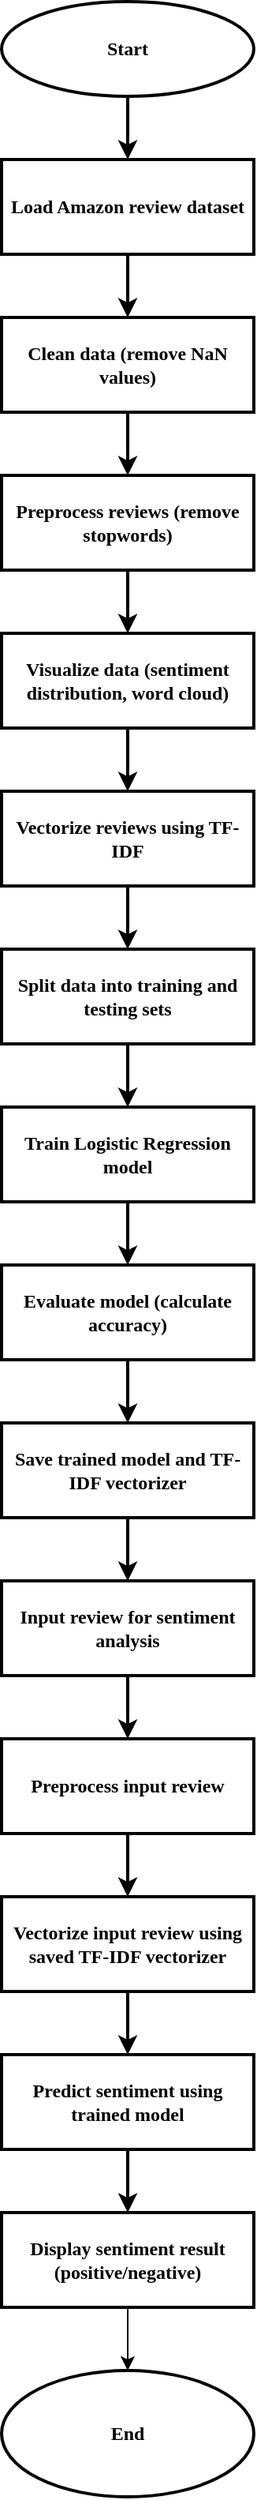 <mxfile version="24.3.1" type="device">
  <diagram name="Page-1" id="GHvi_lTp4iRKk6bwJsbu">
    <mxGraphModel dx="1615" dy="803" grid="1" gridSize="10" guides="1" tooltips="1" connect="1" arrows="1" fold="1" page="1" pageScale="1" pageWidth="850" pageHeight="1100" math="0" shadow="0">
      <root>
        <mxCell id="0" />
        <mxCell id="1" parent="0" />
        <mxCell id="UdWVbbAce_5chNDZ5ylh-13" value="" style="edgeStyle=orthogonalEdgeStyle;rounded=0;orthogonalLoop=1;jettySize=auto;html=1;strokeWidth=2;fontFamily=Times New Roman;fontStyle=1;textShadow=0;" parent="1" source="UdWVbbAce_5chNDZ5ylh-1" target="UdWVbbAce_5chNDZ5ylh-3" edge="1">
          <mxGeometry relative="1" as="geometry" />
        </mxCell>
        <mxCell id="UdWVbbAce_5chNDZ5ylh-1" value="Start" style="ellipse;whiteSpace=wrap;html=1;strokeWidth=2;fontFamily=Times New Roman;fontStyle=1;flipV=0;flipH=1;textShadow=0;" parent="1" vertex="1">
          <mxGeometry x="320" y="40" width="160" height="60" as="geometry" />
        </mxCell>
        <mxCell id="UdWVbbAce_5chNDZ5ylh-12" value="" style="edgeStyle=orthogonalEdgeStyle;rounded=0;orthogonalLoop=1;jettySize=auto;html=1;strokeWidth=2;fontFamily=Times New Roman;fontStyle=1;textShadow=0;" parent="1" source="UdWVbbAce_5chNDZ5ylh-3" target="UdWVbbAce_5chNDZ5ylh-4" edge="1">
          <mxGeometry relative="1" as="geometry" />
        </mxCell>
        <mxCell id="UdWVbbAce_5chNDZ5ylh-3" value="Load Amazon review dataset" style="rounded=0;whiteSpace=wrap;html=1;strokeWidth=2;fontFamily=Times New Roman;fontStyle=1;flipV=0;flipH=1;textShadow=0;" parent="1" vertex="1">
          <mxGeometry x="320" y="140" width="160" height="60" as="geometry" />
        </mxCell>
        <mxCell id="UdWVbbAce_5chNDZ5ylh-9" value="" style="edgeStyle=orthogonalEdgeStyle;rounded=0;orthogonalLoop=1;jettySize=auto;html=1;strokeWidth=2;fontFamily=Times New Roman;fontStyle=1;textShadow=0;" parent="1" source="UdWVbbAce_5chNDZ5ylh-4" target="UdWVbbAce_5chNDZ5ylh-5" edge="1">
          <mxGeometry relative="1" as="geometry" />
        </mxCell>
        <mxCell id="UdWVbbAce_5chNDZ5ylh-4" value="Clean data (remove NaN values)" style="rounded=0;whiteSpace=wrap;html=1;strokeWidth=2;fontFamily=Times New Roman;fontStyle=1;flipV=0;flipH=1;textShadow=0;" parent="1" vertex="1">
          <mxGeometry x="320" y="240" width="160" height="60" as="geometry" />
        </mxCell>
        <mxCell id="UdWVbbAce_5chNDZ5ylh-10" value="" style="edgeStyle=orthogonalEdgeStyle;rounded=0;orthogonalLoop=1;jettySize=auto;html=1;strokeWidth=2;fontFamily=Times New Roman;fontStyle=1;textShadow=0;" parent="1" source="UdWVbbAce_5chNDZ5ylh-5" target="UdWVbbAce_5chNDZ5ylh-6" edge="1">
          <mxGeometry relative="1" as="geometry" />
        </mxCell>
        <mxCell id="UdWVbbAce_5chNDZ5ylh-5" value="Preprocess reviews (remove stopwords)" style="rounded=0;whiteSpace=wrap;html=1;strokeWidth=2;fontFamily=Times New Roman;fontStyle=1;flipV=0;flipH=1;textShadow=0;" parent="1" vertex="1">
          <mxGeometry x="320" y="340" width="160" height="60" as="geometry" />
        </mxCell>
        <mxCell id="UdWVbbAce_5chNDZ5ylh-11" value="" style="edgeStyle=orthogonalEdgeStyle;rounded=0;orthogonalLoop=1;jettySize=auto;html=1;strokeWidth=2;fontFamily=Times New Roman;fontStyle=1;textShadow=0;" parent="1" source="UdWVbbAce_5chNDZ5ylh-6" target="UdWVbbAce_5chNDZ5ylh-7" edge="1">
          <mxGeometry relative="1" as="geometry" />
        </mxCell>
        <mxCell id="UdWVbbAce_5chNDZ5ylh-6" value="Visualize data (sentiment distribution, word cloud)" style="rounded=0;whiteSpace=wrap;html=1;strokeWidth=2;fontFamily=Times New Roman;fontStyle=1;flipV=0;flipH=1;textShadow=0;" parent="1" vertex="1">
          <mxGeometry x="320" y="440" width="160" height="60" as="geometry" />
        </mxCell>
        <mxCell id="UdWVbbAce_5chNDZ5ylh-15" value="" style="edgeStyle=orthogonalEdgeStyle;rounded=0;orthogonalLoop=1;jettySize=auto;html=1;strokeWidth=2;fontFamily=Times New Roman;fontStyle=1;textShadow=0;" parent="1" source="UdWVbbAce_5chNDZ5ylh-7" target="UdWVbbAce_5chNDZ5ylh-14" edge="1">
          <mxGeometry relative="1" as="geometry" />
        </mxCell>
        <mxCell id="UdWVbbAce_5chNDZ5ylh-7" value="Vectorize reviews using TF-IDF" style="rounded=0;whiteSpace=wrap;html=1;strokeWidth=2;fontFamily=Times New Roman;fontStyle=1;flipV=0;flipH=1;textShadow=0;" parent="1" vertex="1">
          <mxGeometry x="320" y="540" width="160" height="60" as="geometry" />
        </mxCell>
        <mxCell id="UdWVbbAce_5chNDZ5ylh-18" value="" style="edgeStyle=orthogonalEdgeStyle;rounded=0;orthogonalLoop=1;jettySize=auto;html=1;strokeWidth=2;fontFamily=Times New Roman;fontStyle=1;textShadow=0;" parent="1" source="UdWVbbAce_5chNDZ5ylh-14" target="UdWVbbAce_5chNDZ5ylh-16" edge="1">
          <mxGeometry relative="1" as="geometry" />
        </mxCell>
        <mxCell id="UdWVbbAce_5chNDZ5ylh-14" value="Split data into training and testing sets" style="rounded=0;whiteSpace=wrap;html=1;strokeWidth=2;fontFamily=Times New Roman;fontStyle=1;flipV=0;flipH=1;textShadow=0;" parent="1" vertex="1">
          <mxGeometry x="320" y="640" width="160" height="60" as="geometry" />
        </mxCell>
        <mxCell id="UdWVbbAce_5chNDZ5ylh-20" value="" style="edgeStyle=orthogonalEdgeStyle;rounded=0;orthogonalLoop=1;jettySize=auto;html=1;strokeWidth=2;fontFamily=Times New Roman;fontStyle=1;textShadow=0;" parent="1" source="UdWVbbAce_5chNDZ5ylh-16" target="UdWVbbAce_5chNDZ5ylh-19" edge="1">
          <mxGeometry relative="1" as="geometry" />
        </mxCell>
        <mxCell id="UdWVbbAce_5chNDZ5ylh-16" value="Train Logistic Regression model" style="rounded=0;whiteSpace=wrap;html=1;strokeWidth=2;fontFamily=Times New Roman;fontStyle=1;flipV=0;flipH=1;textShadow=0;" parent="1" vertex="1">
          <mxGeometry x="320" y="740" width="160" height="60" as="geometry" />
        </mxCell>
        <mxCell id="UdWVbbAce_5chNDZ5ylh-24" value="" style="edgeStyle=orthogonalEdgeStyle;rounded=0;orthogonalLoop=1;jettySize=auto;html=1;strokeWidth=2;fontFamily=Times New Roman;fontStyle=1;textShadow=0;" parent="1" source="UdWVbbAce_5chNDZ5ylh-19" target="UdWVbbAce_5chNDZ5ylh-21" edge="1">
          <mxGeometry relative="1" as="geometry" />
        </mxCell>
        <mxCell id="UdWVbbAce_5chNDZ5ylh-19" value="Evaluate model (calculate accuracy)" style="rounded=0;whiteSpace=wrap;html=1;strokeWidth=2;fontFamily=Times New Roman;fontStyle=1;flipV=0;flipH=1;textShadow=0;" parent="1" vertex="1">
          <mxGeometry x="320" y="840" width="160" height="60" as="geometry" />
        </mxCell>
        <mxCell id="UdWVbbAce_5chNDZ5ylh-23" value="" style="edgeStyle=orthogonalEdgeStyle;rounded=0;orthogonalLoop=1;jettySize=auto;html=1;strokeWidth=2;fontFamily=Times New Roman;fontStyle=1;textShadow=0;" parent="1" source="UdWVbbAce_5chNDZ5ylh-21" target="UdWVbbAce_5chNDZ5ylh-22" edge="1">
          <mxGeometry relative="1" as="geometry" />
        </mxCell>
        <mxCell id="UdWVbbAce_5chNDZ5ylh-21" value="Save trained model and TF-IDF vectorizer" style="rounded=0;whiteSpace=wrap;html=1;strokeWidth=2;fontFamily=Times New Roman;fontStyle=1;flipV=0;flipH=1;textShadow=0;" parent="1" vertex="1">
          <mxGeometry x="320" y="940" width="160" height="60" as="geometry" />
        </mxCell>
        <mxCell id="UdWVbbAce_5chNDZ5ylh-37" value="" style="edgeStyle=orthogonalEdgeStyle;rounded=0;orthogonalLoop=1;jettySize=auto;html=1;strokeWidth=2;fontFamily=Times New Roman;fontStyle=1;textShadow=0;" parent="1" source="UdWVbbAce_5chNDZ5ylh-22" target="UdWVbbAce_5chNDZ5ylh-25" edge="1">
          <mxGeometry relative="1" as="geometry" />
        </mxCell>
        <mxCell id="UdWVbbAce_5chNDZ5ylh-22" value="Input review for sentiment analysis" style="rounded=0;whiteSpace=wrap;html=1;strokeWidth=2;fontFamily=Times New Roman;fontStyle=1;flipV=0;flipH=1;textShadow=0;" parent="1" vertex="1">
          <mxGeometry x="320" y="1040" width="160" height="60" as="geometry" />
        </mxCell>
        <mxCell id="UdWVbbAce_5chNDZ5ylh-38" value="" style="edgeStyle=orthogonalEdgeStyle;rounded=0;orthogonalLoop=1;jettySize=auto;html=1;strokeWidth=2;fontFamily=Times New Roman;fontStyle=1;textShadow=0;" parent="1" source="UdWVbbAce_5chNDZ5ylh-25" target="UdWVbbAce_5chNDZ5ylh-26" edge="1">
          <mxGeometry relative="1" as="geometry" />
        </mxCell>
        <mxCell id="UdWVbbAce_5chNDZ5ylh-25" value="Preprocess input review" style="rounded=0;whiteSpace=wrap;html=1;strokeWidth=2;fontFamily=Times New Roman;fontStyle=1;flipV=0;flipH=1;textShadow=0;" parent="1" vertex="1">
          <mxGeometry x="320" y="1140" width="160" height="60" as="geometry" />
        </mxCell>
        <mxCell id="UdWVbbAce_5chNDZ5ylh-39" value="" style="edgeStyle=orthogonalEdgeStyle;rounded=0;orthogonalLoop=1;jettySize=auto;html=1;strokeWidth=2;fontFamily=Times New Roman;fontStyle=1;textShadow=0;" parent="1" source="UdWVbbAce_5chNDZ5ylh-26" target="UdWVbbAce_5chNDZ5ylh-27" edge="1">
          <mxGeometry relative="1" as="geometry" />
        </mxCell>
        <mxCell id="UdWVbbAce_5chNDZ5ylh-26" value="Vectorize input review using saved TF-IDF vectorizer" style="rounded=0;whiteSpace=wrap;html=1;strokeWidth=2;fontFamily=Times New Roman;fontStyle=1;flipV=0;flipH=1;textShadow=0;" parent="1" vertex="1">
          <mxGeometry x="320" y="1240" width="160" height="60" as="geometry" />
        </mxCell>
        <mxCell id="UdWVbbAce_5chNDZ5ylh-40" value="" style="edgeStyle=orthogonalEdgeStyle;rounded=0;orthogonalLoop=1;jettySize=auto;html=1;strokeWidth=2;fontFamily=Times New Roman;fontStyle=1;textShadow=0;" parent="1" source="UdWVbbAce_5chNDZ5ylh-27" target="UdWVbbAce_5chNDZ5ylh-28" edge="1">
          <mxGeometry relative="1" as="geometry" />
        </mxCell>
        <mxCell id="UdWVbbAce_5chNDZ5ylh-27" value="Predict sentiment using trained model" style="rounded=0;whiteSpace=wrap;html=1;strokeWidth=2;fontFamily=Times New Roman;fontStyle=1;flipV=0;flipH=1;textShadow=0;" parent="1" vertex="1">
          <mxGeometry x="320" y="1340" width="160" height="60" as="geometry" />
        </mxCell>
        <mxCell id="fkqPw8OT8G82GqSHpe-W-1" value="" style="edgeStyle=orthogonalEdgeStyle;rounded=0;orthogonalLoop=1;jettySize=auto;html=1;textShadow=0;" edge="1" parent="1" source="UdWVbbAce_5chNDZ5ylh-28" target="UdWVbbAce_5chNDZ5ylh-35">
          <mxGeometry relative="1" as="geometry" />
        </mxCell>
        <mxCell id="UdWVbbAce_5chNDZ5ylh-28" value="Display sentiment result (positive/negative)" style="rounded=0;whiteSpace=wrap;html=1;strokeWidth=2;fontFamily=Times New Roman;fontStyle=1;flipV=0;flipH=1;textShadow=0;" parent="1" vertex="1">
          <mxGeometry x="320" y="1440" width="160" height="60" as="geometry" />
        </mxCell>
        <mxCell id="UdWVbbAce_5chNDZ5ylh-35" value="End" style="ellipse;whiteSpace=wrap;html=1;strokeWidth=2;fontFamily=Times New Roman;fontStyle=1;flipV=0;flipH=1;textShadow=0;" parent="1" vertex="1">
          <mxGeometry x="320" y="1540" width="160" height="80" as="geometry" />
        </mxCell>
      </root>
    </mxGraphModel>
  </diagram>
</mxfile>

